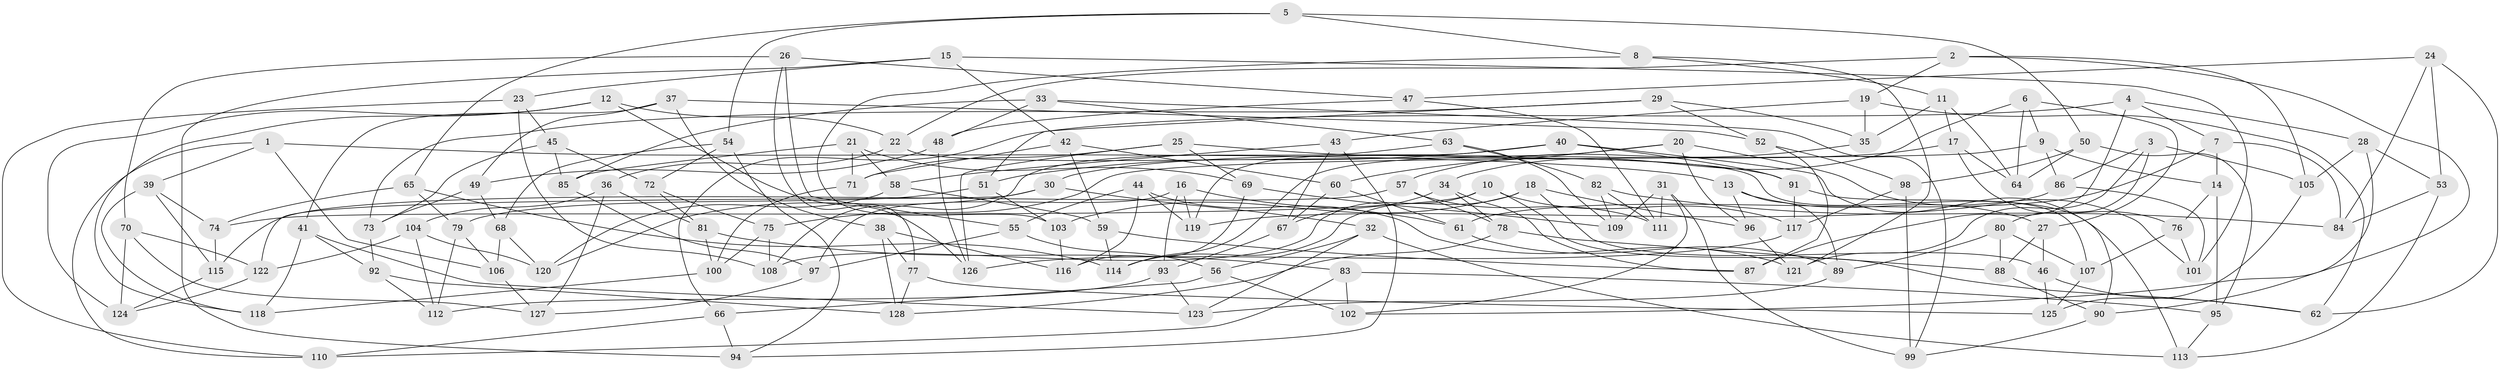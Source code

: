 // Generated by graph-tools (version 1.1) at 2025/27/03/09/25 03:27:00]
// undirected, 128 vertices, 256 edges
graph export_dot {
graph [start="1"]
  node [color=gray90,style=filled];
  1;
  2;
  3;
  4;
  5;
  6;
  7;
  8;
  9;
  10;
  11;
  12;
  13;
  14;
  15;
  16;
  17;
  18;
  19;
  20;
  21;
  22;
  23;
  24;
  25;
  26;
  27;
  28;
  29;
  30;
  31;
  32;
  33;
  34;
  35;
  36;
  37;
  38;
  39;
  40;
  41;
  42;
  43;
  44;
  45;
  46;
  47;
  48;
  49;
  50;
  51;
  52;
  53;
  54;
  55;
  56;
  57;
  58;
  59;
  60;
  61;
  62;
  63;
  64;
  65;
  66;
  67;
  68;
  69;
  70;
  71;
  72;
  73;
  74;
  75;
  76;
  77;
  78;
  79;
  80;
  81;
  82;
  83;
  84;
  85;
  86;
  87;
  88;
  89;
  90;
  91;
  92;
  93;
  94;
  95;
  96;
  97;
  98;
  99;
  100;
  101;
  102;
  103;
  104;
  105;
  106;
  107;
  108;
  109;
  110;
  111;
  112;
  113;
  114;
  115;
  116;
  117;
  118;
  119;
  120;
  121;
  122;
  123;
  124;
  125;
  126;
  127;
  128;
  1 -- 110;
  1 -- 39;
  1 -- 106;
  1 -- 13;
  2 -- 19;
  2 -- 105;
  2 -- 90;
  2 -- 22;
  3 -- 105;
  3 -- 121;
  3 -- 80;
  3 -- 86;
  4 -- 87;
  4 -- 66;
  4 -- 28;
  4 -- 7;
  5 -- 65;
  5 -- 54;
  5 -- 8;
  5 -- 50;
  6 -- 27;
  6 -- 64;
  6 -- 34;
  6 -- 9;
  7 -- 14;
  7 -- 84;
  7 -- 61;
  8 -- 121;
  8 -- 11;
  8 -- 103;
  9 -- 86;
  9 -- 75;
  9 -- 14;
  10 -- 62;
  10 -- 74;
  10 -- 108;
  10 -- 117;
  11 -- 17;
  11 -- 35;
  11 -- 64;
  12 -- 22;
  12 -- 124;
  12 -- 118;
  12 -- 126;
  13 -- 96;
  13 -- 27;
  13 -- 89;
  14 -- 76;
  14 -- 95;
  15 -- 101;
  15 -- 42;
  15 -- 23;
  15 -- 94;
  16 -- 97;
  16 -- 119;
  16 -- 61;
  16 -- 93;
  17 -- 76;
  17 -- 64;
  17 -- 30;
  18 -- 103;
  18 -- 46;
  18 -- 96;
  18 -- 114;
  19 -- 35;
  19 -- 62;
  19 -- 43;
  20 -- 114;
  20 -- 96;
  20 -- 60;
  20 -- 101;
  21 -- 85;
  21 -- 69;
  21 -- 71;
  21 -- 58;
  22 -- 36;
  22 -- 107;
  23 -- 110;
  23 -- 108;
  23 -- 45;
  24 -- 84;
  24 -- 47;
  24 -- 53;
  24 -- 62;
  25 -- 91;
  25 -- 71;
  25 -- 126;
  25 -- 69;
  26 -- 55;
  26 -- 47;
  26 -- 77;
  26 -- 70;
  27 -- 46;
  27 -- 88;
  28 -- 105;
  28 -- 53;
  28 -- 102;
  29 -- 52;
  29 -- 35;
  29 -- 73;
  29 -- 51;
  30 -- 32;
  30 -- 120;
  30 -- 122;
  31 -- 102;
  31 -- 111;
  31 -- 99;
  31 -- 109;
  32 -- 123;
  32 -- 113;
  32 -- 56;
  33 -- 63;
  33 -- 48;
  33 -- 99;
  33 -- 85;
  34 -- 87;
  34 -- 67;
  34 -- 78;
  35 -- 57;
  36 -- 127;
  36 -- 81;
  36 -- 104;
  37 -- 41;
  37 -- 38;
  37 -- 49;
  37 -- 52;
  38 -- 116;
  38 -- 128;
  38 -- 77;
  39 -- 74;
  39 -- 115;
  39 -- 118;
  40 -- 119;
  40 -- 51;
  40 -- 91;
  40 -- 90;
  41 -- 118;
  41 -- 123;
  41 -- 92;
  42 -- 60;
  42 -- 71;
  42 -- 59;
  43 -- 94;
  43 -- 67;
  43 -- 58;
  44 -- 116;
  44 -- 121;
  44 -- 55;
  44 -- 119;
  45 -- 72;
  45 -- 85;
  45 -- 73;
  46 -- 62;
  46 -- 125;
  47 -- 48;
  47 -- 111;
  48 -- 126;
  48 -- 49;
  49 -- 68;
  49 -- 73;
  50 -- 95;
  50 -- 64;
  50 -- 98;
  51 -- 103;
  51 -- 79;
  52 -- 98;
  52 -- 87;
  53 -- 84;
  53 -- 113;
  54 -- 94;
  54 -- 68;
  54 -- 72;
  55 -- 56;
  55 -- 97;
  56 -- 102;
  56 -- 66;
  57 -- 78;
  57 -- 111;
  57 -- 115;
  58 -- 59;
  58 -- 120;
  59 -- 87;
  59 -- 114;
  60 -- 67;
  60 -- 61;
  61 -- 89;
  63 -- 109;
  63 -- 108;
  63 -- 82;
  65 -- 74;
  65 -- 114;
  65 -- 79;
  66 -- 110;
  66 -- 94;
  67 -- 93;
  68 -- 120;
  68 -- 106;
  69 -- 109;
  69 -- 116;
  70 -- 122;
  70 -- 127;
  70 -- 124;
  71 -- 100;
  72 -- 81;
  72 -- 75;
  73 -- 92;
  74 -- 115;
  75 -- 108;
  75 -- 100;
  76 -- 101;
  76 -- 107;
  77 -- 125;
  77 -- 128;
  78 -- 88;
  78 -- 128;
  79 -- 112;
  79 -- 106;
  80 -- 88;
  80 -- 107;
  80 -- 89;
  81 -- 83;
  81 -- 100;
  82 -- 84;
  82 -- 109;
  82 -- 111;
  83 -- 102;
  83 -- 110;
  83 -- 95;
  85 -- 97;
  86 -- 119;
  86 -- 101;
  88 -- 90;
  89 -- 123;
  90 -- 99;
  91 -- 117;
  91 -- 113;
  92 -- 128;
  92 -- 112;
  93 -- 112;
  93 -- 123;
  95 -- 113;
  96 -- 121;
  97 -- 127;
  98 -- 117;
  98 -- 99;
  100 -- 118;
  103 -- 116;
  104 -- 120;
  104 -- 122;
  104 -- 112;
  105 -- 125;
  106 -- 127;
  107 -- 125;
  115 -- 124;
  117 -- 126;
  122 -- 124;
}
